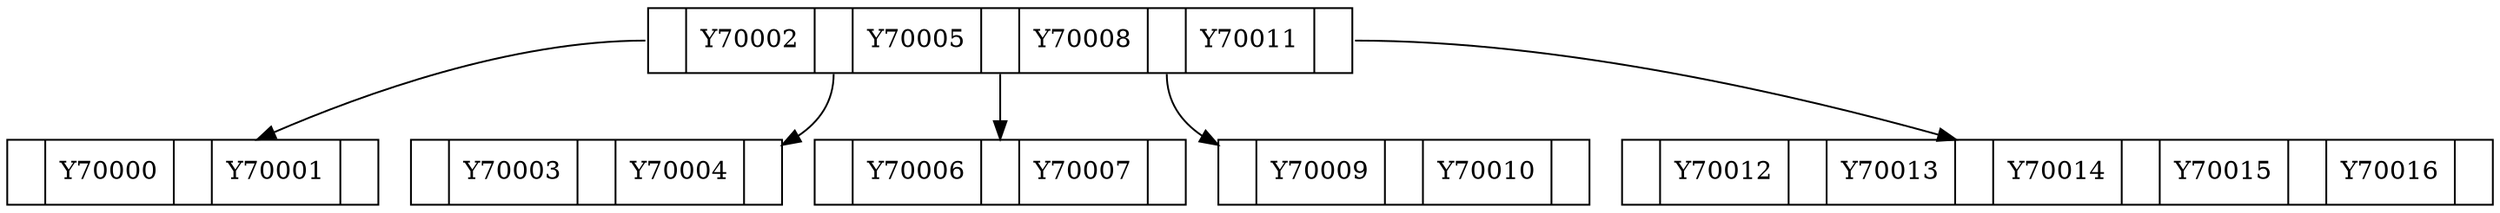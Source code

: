 digraph BTree {
  node [shape=record];
  node0 [label="<f0> |Y70002| <f1> |Y70005| <f2> |Y70008| <f3> |Y70011| <f4>"];
  node1 [label="<f0> |Y70000| <f1> |Y70001| <f2>"];
  node0:f0 -> node1;
  node2 [label="<f0> |Y70003| <f1> |Y70004| <f2>"];
  node0:f1 -> node2;
  node3 [label="<f0> |Y70006| <f1> |Y70007| <f2>"];
  node0:f2 -> node3;
  node4 [label="<f0> |Y70009| <f1> |Y70010| <f2>"];
  node0:f3 -> node4;
  node5 [label="<f0> |Y70012| <f1> |Y70013| <f2> |Y70014| <f3> |Y70015| <f4> |Y70016| <f5>"];
  node0:f4 -> node5;
}
